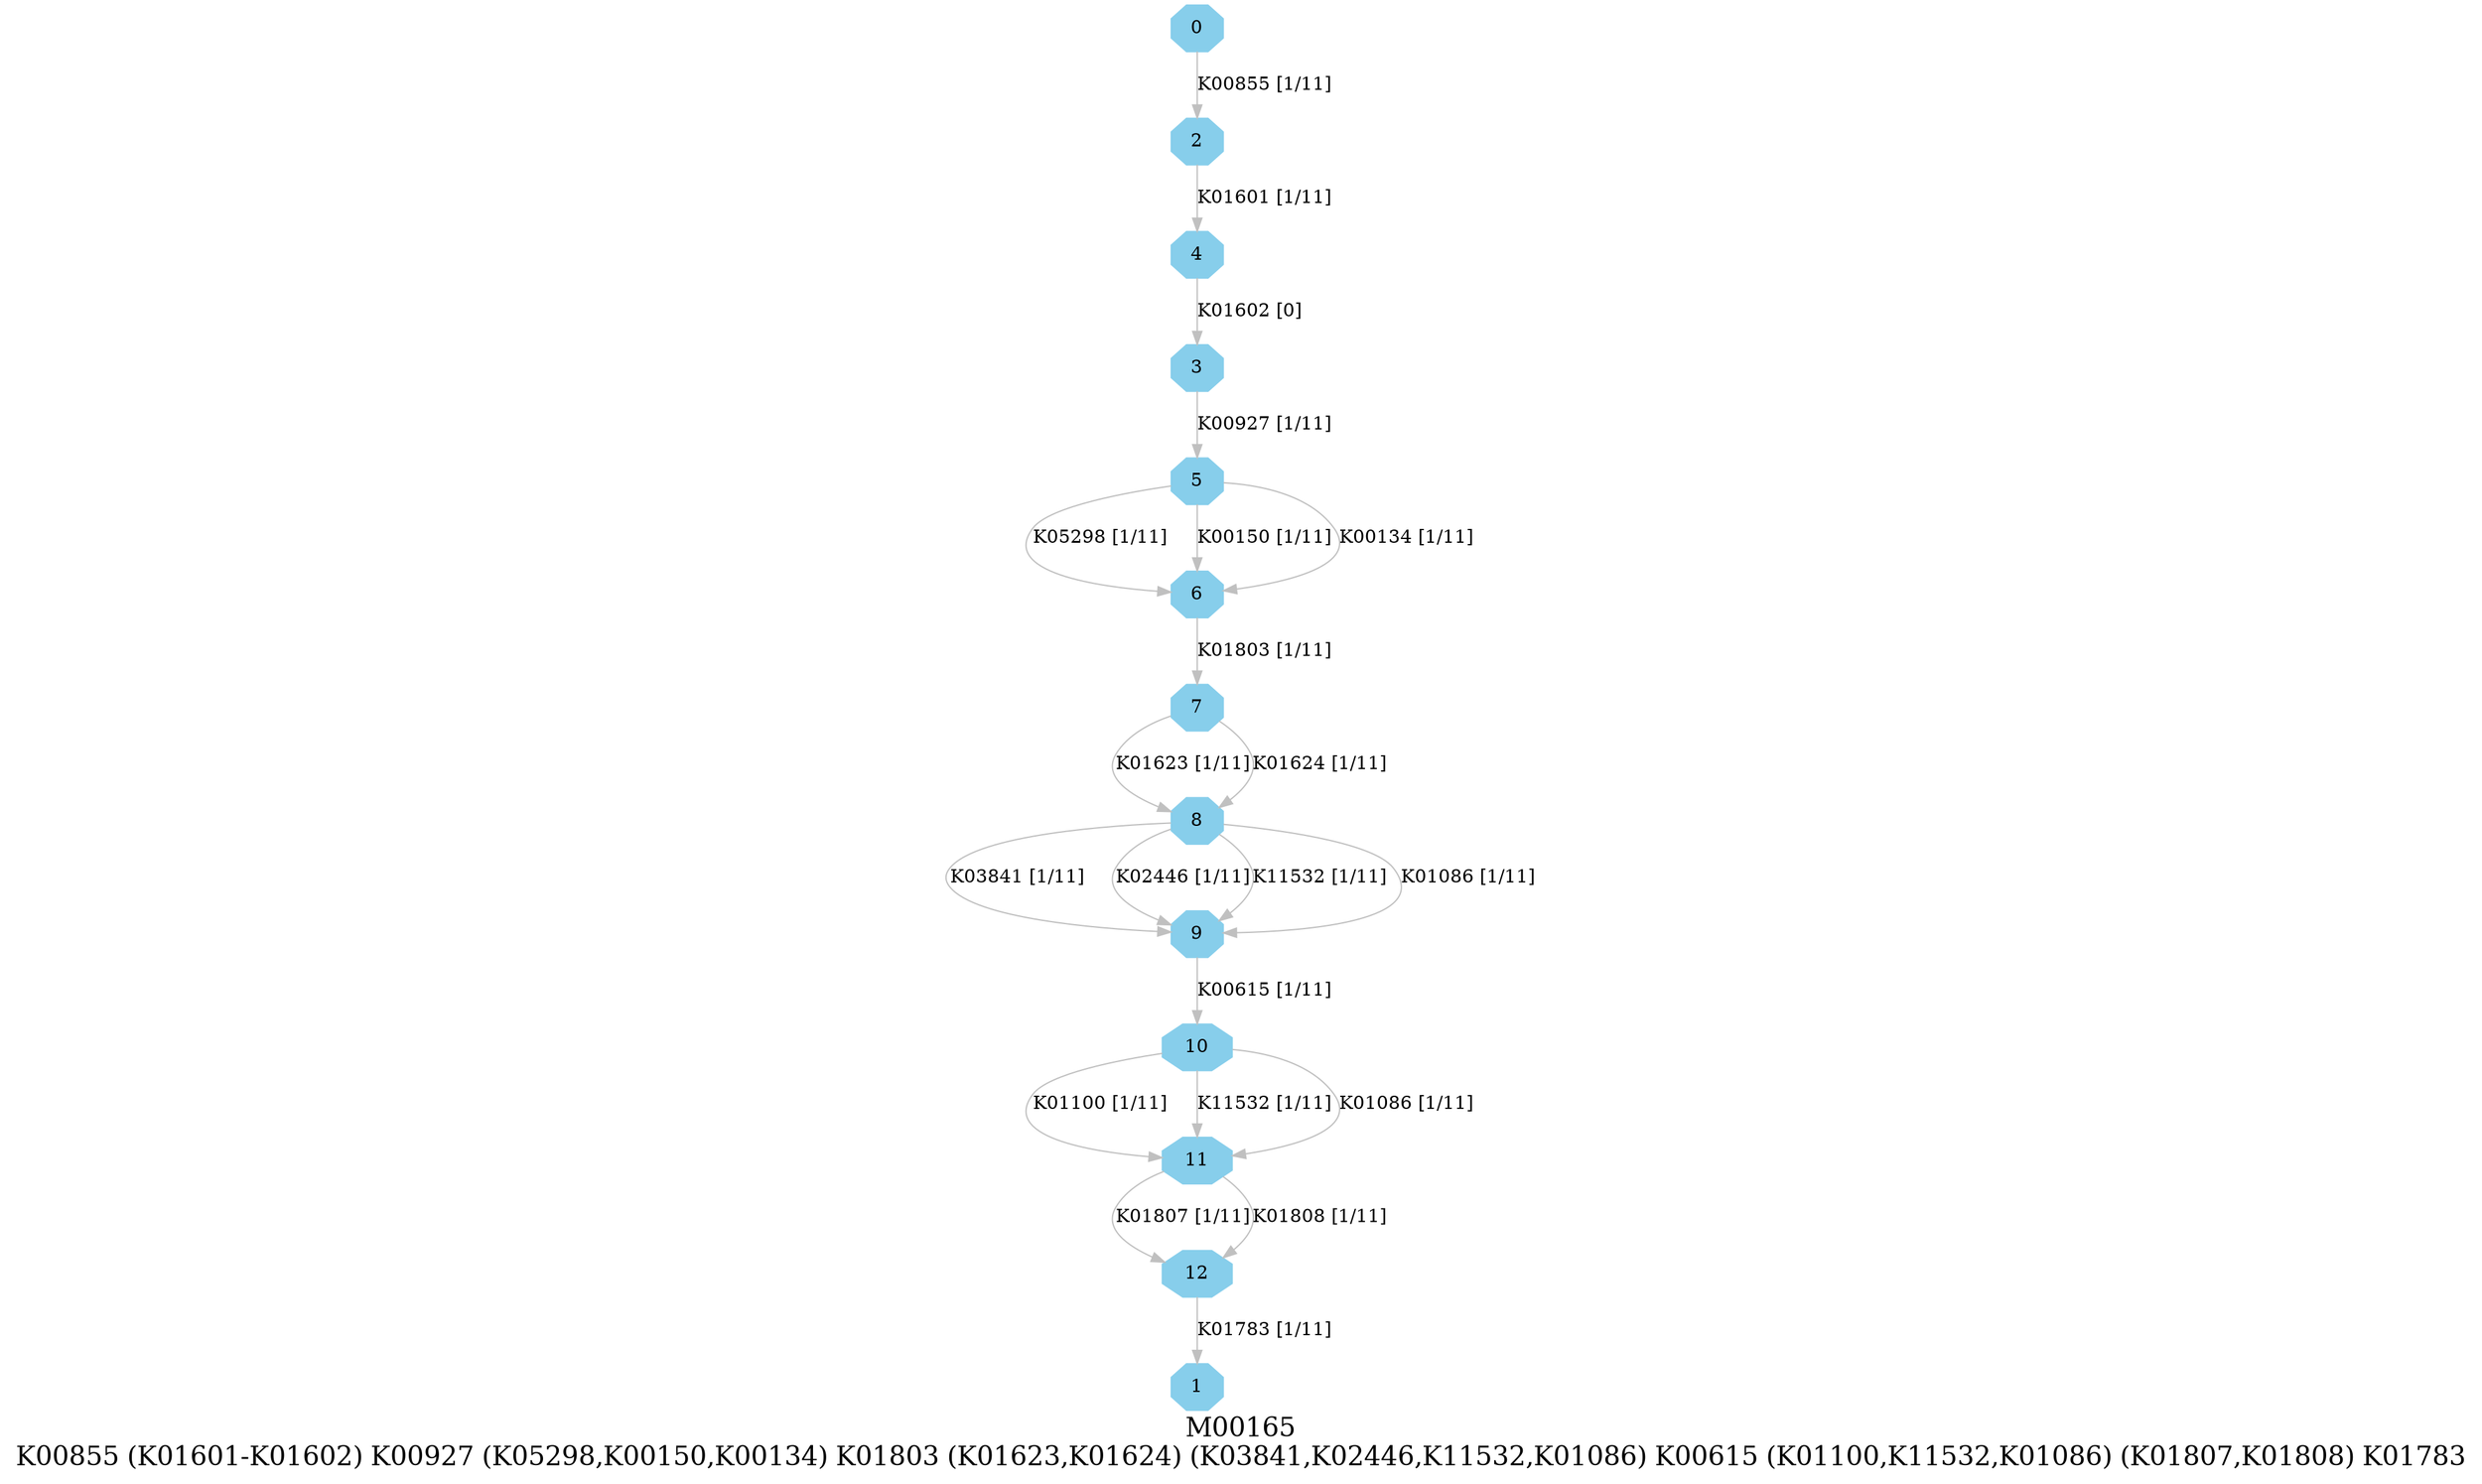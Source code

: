 digraph G {
graph [label="M00165
K00855 (K01601-K01602) K00927 (K05298,K00150,K00134) K01803 (K01623,K01624) (K03841,K02446,K11532,K01086) K00615 (K01100,K11532,K01086) (K01807,K01808) K01783",fontsize=20];
node [shape=box,style=filled];
edge [len=3,color=grey];
{node [width=.3,height=.3,shape=octagon,style=filled,color=skyblue] 0 1 2 3 4 5 6 7 8 9 10 11 12 }
0 -> 2 [label="K00855 [1/11]"];
2 -> 4 [label="K01601 [1/11]"];
3 -> 5 [label="K00927 [1/11]"];
4 -> 3 [label="K01602 [0]"];
5 -> 6 [label="K05298 [1/11]"];
5 -> 6 [label="K00150 [1/11]"];
5 -> 6 [label="K00134 [1/11]"];
6 -> 7 [label="K01803 [1/11]"];
7 -> 8 [label="K01623 [1/11]"];
7 -> 8 [label="K01624 [1/11]"];
8 -> 9 [label="K03841 [1/11]"];
8 -> 9 [label="K02446 [1/11]"];
8 -> 9 [label="K11532 [1/11]"];
8 -> 9 [label="K01086 [1/11]"];
9 -> 10 [label="K00615 [1/11]"];
10 -> 11 [label="K01100 [1/11]"];
10 -> 11 [label="K11532 [1/11]"];
10 -> 11 [label="K01086 [1/11]"];
11 -> 12 [label="K01807 [1/11]"];
11 -> 12 [label="K01808 [1/11]"];
12 -> 1 [label="K01783 [1/11]"];
}